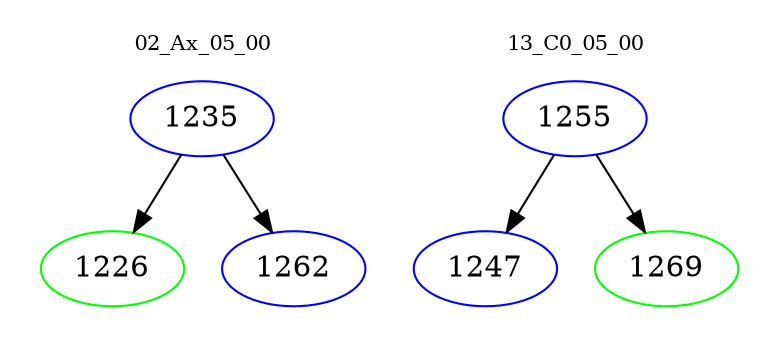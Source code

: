 digraph{
subgraph cluster_0 {
color = white
label = "02_Ax_05_00";
fontsize=10;
T0_1235 [label="1235", color="blue"]
T0_1235 -> T0_1226 [color="black"]
T0_1226 [label="1226", color="green"]
T0_1235 -> T0_1262 [color="black"]
T0_1262 [label="1262", color="blue"]
}
subgraph cluster_1 {
color = white
label = "13_C0_05_00";
fontsize=10;
T1_1255 [label="1255", color="blue"]
T1_1255 -> T1_1247 [color="black"]
T1_1247 [label="1247", color="blue"]
T1_1255 -> T1_1269 [color="black"]
T1_1269 [label="1269", color="green"]
}
}
